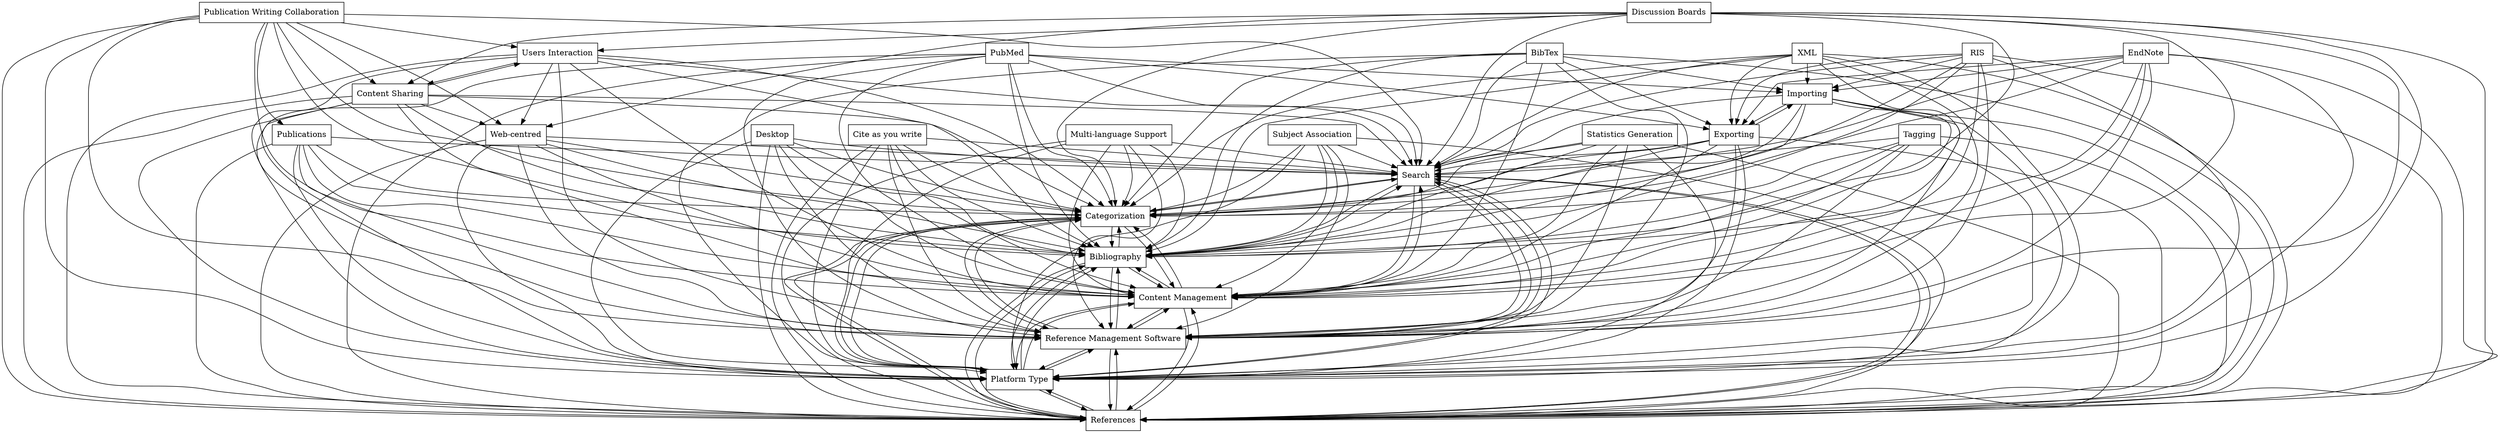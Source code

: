 digraph{
graph [rankdir=TB];
node [shape=box];
edge [arrowhead=normal];
0[label="Search",]
1[label="Publication Writing Collaboration",]
2[label="Cite as you write",]
3[label="Categorization",]
4[label="Statistics Generation",]
5[label="Multi-language Support",]
6[label="References",]
7[label="RIS",]
8[label="Tagging",]
9[label="Importing",]
10[label="Desktop",]
11[label="EndNote",]
12[label="Platform Type",]
13[label="Exporting",]
14[label="Discussion Boards",]
15[label="Reference Management Software",]
16[label="Web-centred",]
17[label="Publications",]
18[label="PubMed",]
19[label="Users Interaction",]
20[label="Content Management",]
21[label="Bibliography",]
22[label="BibTex",]
23[label="Subject Association",]
24[label="XML",]
25[label="Content Sharing",]
0->3[label="",]
0->6[label="",]
0->12[label="",]
0->15[label="",]
0->20[label="",]
0->21[label="",]
1->0[label="",]
1->3[label="",]
1->6[label="",]
1->12[label="",]
1->15[label="",]
1->16[label="",]
1->17[label="",]
1->19[label="",]
1->20[label="",]
1->21[label="",]
1->25[label="",]
2->0[label="",]
2->3[label="",]
2->6[label="",]
2->12[label="",]
2->15[label="",]
2->20[label="",]
2->21[label="",]
3->0[label="",]
3->6[label="",]
3->12[label="",]
3->15[label="",]
3->20[label="",]
3->21[label="",]
4->0[label="",]
4->3[label="",]
4->6[label="",]
4->12[label="",]
4->15[label="",]
4->20[label="",]
4->21[label="",]
5->0[label="",]
5->3[label="",]
5->6[label="",]
5->12[label="",]
5->15[label="",]
5->20[label="",]
5->21[label="",]
6->0[label="",]
6->3[label="",]
6->12[label="",]
6->15[label="",]
6->20[label="",]
6->21[label="",]
7->0[label="",]
7->3[label="",]
7->6[label="",]
7->9[label="",]
7->12[label="",]
7->13[label="",]
7->15[label="",]
7->20[label="",]
7->21[label="",]
8->0[label="",]
8->3[label="",]
8->6[label="",]
8->12[label="",]
8->15[label="",]
8->20[label="",]
8->21[label="",]
9->0[label="",]
9->3[label="",]
9->6[label="",]
9->12[label="",]
9->13[label="",]
9->15[label="",]
9->20[label="",]
9->21[label="",]
10->0[label="",]
10->3[label="",]
10->6[label="",]
10->12[label="",]
10->15[label="",]
10->20[label="",]
10->21[label="",]
11->0[label="",]
11->3[label="",]
11->6[label="",]
11->9[label="",]
11->12[label="",]
11->13[label="",]
11->15[label="",]
11->20[label="",]
11->21[label="",]
12->0[label="",]
12->3[label="",]
12->6[label="",]
12->15[label="",]
12->20[label="",]
12->21[label="",]
13->0[label="",]
13->3[label="",]
13->6[label="",]
13->9[label="",]
13->12[label="",]
13->15[label="",]
13->20[label="",]
13->21[label="",]
14->0[label="",]
14->3[label="",]
14->6[label="",]
14->12[label="",]
14->15[label="",]
14->16[label="",]
14->19[label="",]
14->20[label="",]
14->21[label="",]
14->25[label="",]
15->0[label="",]
15->3[label="",]
15->6[label="",]
15->12[label="",]
15->20[label="",]
15->21[label="",]
16->0[label="",]
16->3[label="",]
16->6[label="",]
16->12[label="",]
16->15[label="",]
16->20[label="",]
16->21[label="",]
17->0[label="",]
17->3[label="",]
17->6[label="",]
17->12[label="",]
17->15[label="",]
17->20[label="",]
17->21[label="",]
18->0[label="",]
18->3[label="",]
18->6[label="",]
18->9[label="",]
18->12[label="",]
18->13[label="",]
18->15[label="",]
18->20[label="",]
18->21[label="",]
19->0[label="",]
19->3[label="",]
19->6[label="",]
19->12[label="",]
19->15[label="",]
19->16[label="",]
19->20[label="",]
19->21[label="",]
19->25[label="",]
20->0[label="",]
20->3[label="",]
20->6[label="",]
20->12[label="",]
20->15[label="",]
20->21[label="",]
21->0[label="",]
21->3[label="",]
21->6[label="",]
21->12[label="",]
21->15[label="",]
21->20[label="",]
22->0[label="",]
22->3[label="",]
22->6[label="",]
22->9[label="",]
22->12[label="",]
22->13[label="",]
22->15[label="",]
22->20[label="",]
22->21[label="",]
23->0[label="",]
23->3[label="",]
23->6[label="",]
23->12[label="",]
23->15[label="",]
23->20[label="",]
23->21[label="",]
24->0[label="",]
24->3[label="",]
24->6[label="",]
24->9[label="",]
24->12[label="",]
24->13[label="",]
24->15[label="",]
24->20[label="",]
24->21[label="",]
25->0[label="",]
25->3[label="",]
25->6[label="",]
25->12[label="",]
25->15[label="",]
25->16[label="",]
25->19[label="",]
25->20[label="",]
25->21[label="",]
}
